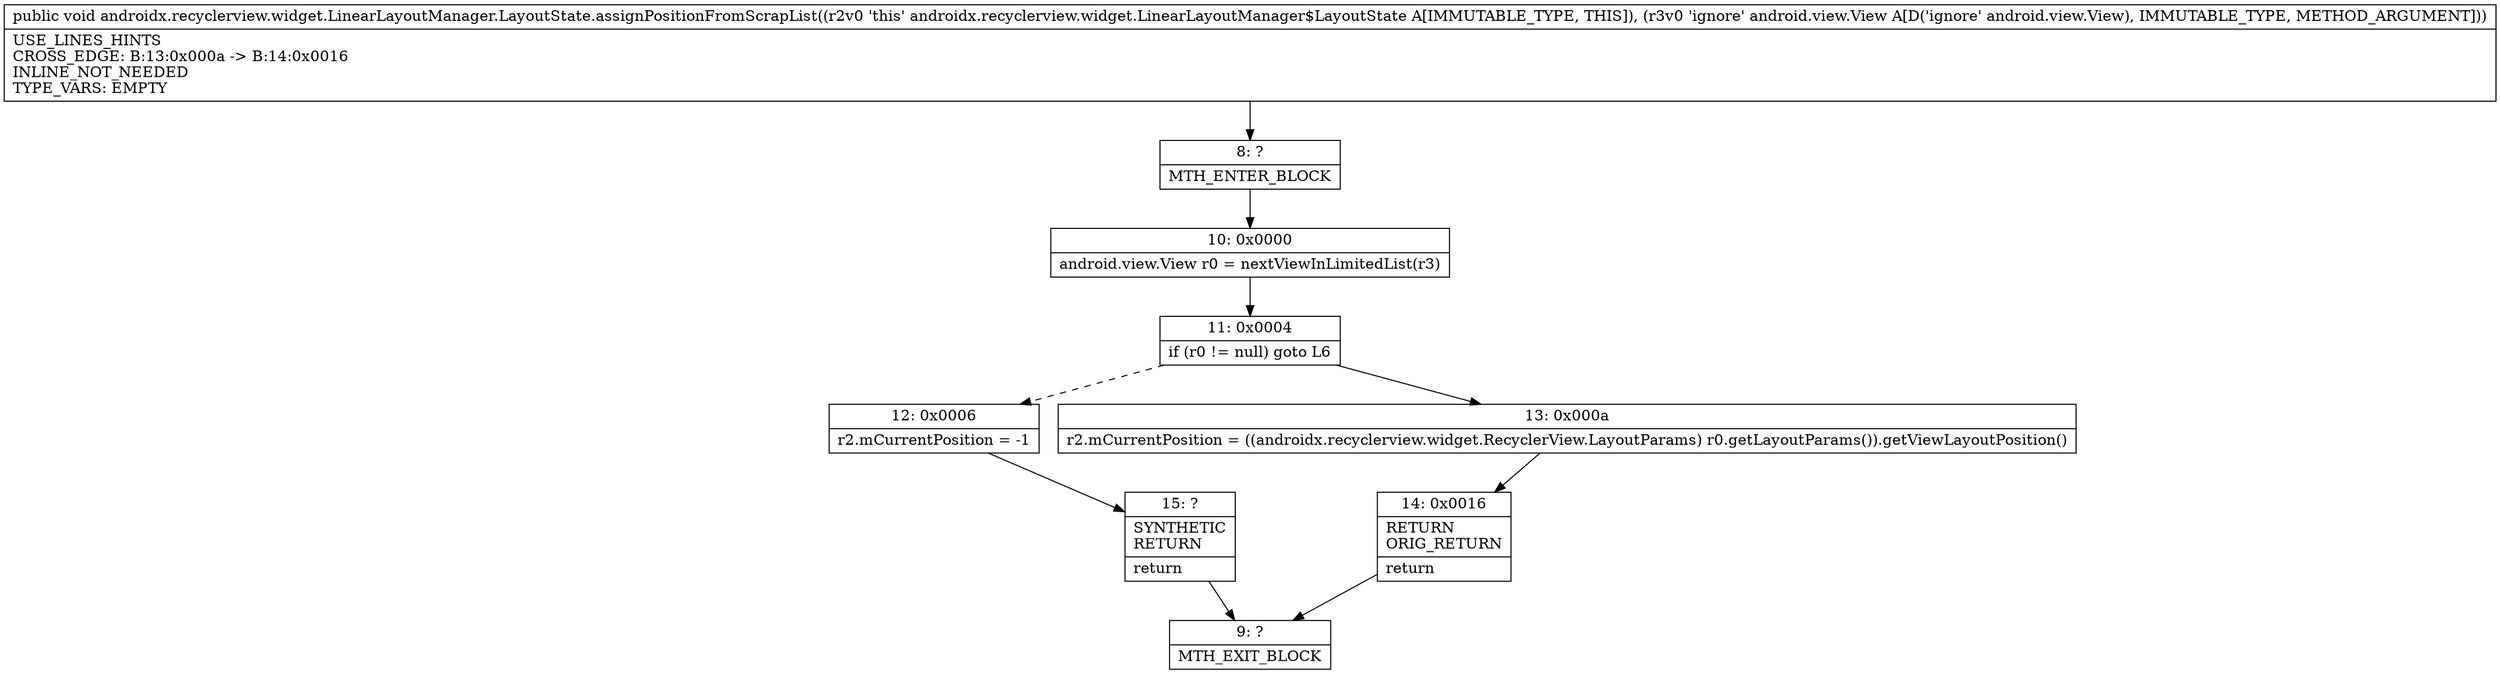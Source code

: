 digraph "CFG forandroidx.recyclerview.widget.LinearLayoutManager.LayoutState.assignPositionFromScrapList(Landroid\/view\/View;)V" {
Node_8 [shape=record,label="{8\:\ ?|MTH_ENTER_BLOCK\l}"];
Node_10 [shape=record,label="{10\:\ 0x0000|android.view.View r0 = nextViewInLimitedList(r3)\l}"];
Node_11 [shape=record,label="{11\:\ 0x0004|if (r0 != null) goto L6\l}"];
Node_12 [shape=record,label="{12\:\ 0x0006|r2.mCurrentPosition = \-1\l}"];
Node_15 [shape=record,label="{15\:\ ?|SYNTHETIC\lRETURN\l|return\l}"];
Node_9 [shape=record,label="{9\:\ ?|MTH_EXIT_BLOCK\l}"];
Node_13 [shape=record,label="{13\:\ 0x000a|r2.mCurrentPosition = ((androidx.recyclerview.widget.RecyclerView.LayoutParams) r0.getLayoutParams()).getViewLayoutPosition()\l}"];
Node_14 [shape=record,label="{14\:\ 0x0016|RETURN\lORIG_RETURN\l|return\l}"];
MethodNode[shape=record,label="{public void androidx.recyclerview.widget.LinearLayoutManager.LayoutState.assignPositionFromScrapList((r2v0 'this' androidx.recyclerview.widget.LinearLayoutManager$LayoutState A[IMMUTABLE_TYPE, THIS]), (r3v0 'ignore' android.view.View A[D('ignore' android.view.View), IMMUTABLE_TYPE, METHOD_ARGUMENT]))  | USE_LINES_HINTS\lCROSS_EDGE: B:13:0x000a \-\> B:14:0x0016\lINLINE_NOT_NEEDED\lTYPE_VARS: EMPTY\l}"];
MethodNode -> Node_8;Node_8 -> Node_10;
Node_10 -> Node_11;
Node_11 -> Node_12[style=dashed];
Node_11 -> Node_13;
Node_12 -> Node_15;
Node_15 -> Node_9;
Node_13 -> Node_14;
Node_14 -> Node_9;
}

